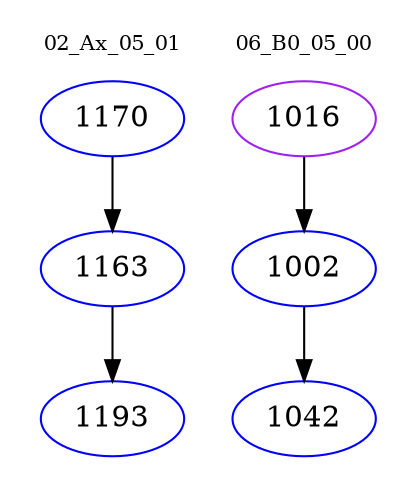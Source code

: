 digraph{
subgraph cluster_0 {
color = white
label = "02_Ax_05_01";
fontsize=10;
T0_1170 [label="1170", color="blue"]
T0_1170 -> T0_1163 [color="black"]
T0_1163 [label="1163", color="blue"]
T0_1163 -> T0_1193 [color="black"]
T0_1193 [label="1193", color="blue"]
}
subgraph cluster_1 {
color = white
label = "06_B0_05_00";
fontsize=10;
T1_1016 [label="1016", color="purple"]
T1_1016 -> T1_1002 [color="black"]
T1_1002 [label="1002", color="blue"]
T1_1002 -> T1_1042 [color="black"]
T1_1042 [label="1042", color="blue"]
}
}
